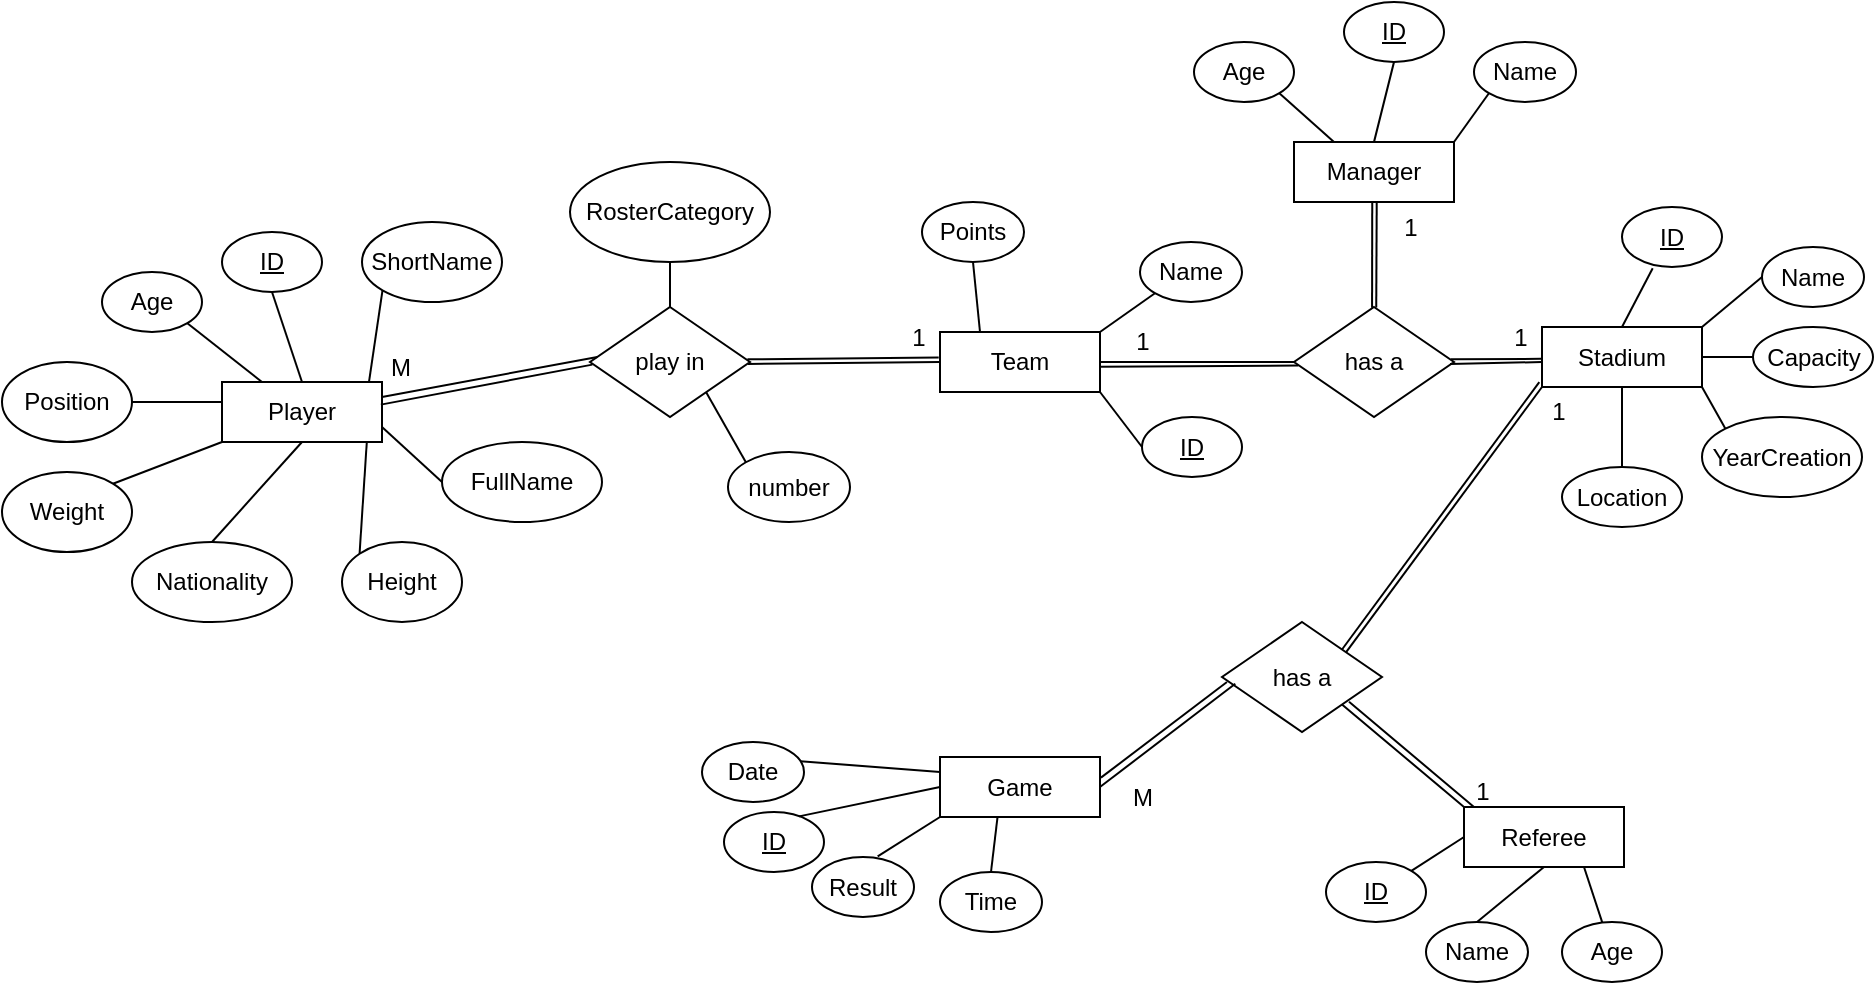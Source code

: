 <mxfile version="26.1.1">
  <diagram id="C5RBs43oDa-KdzZeNtuy" name="Page-1">
    <mxGraphModel dx="1395" dy="653" grid="1" gridSize="10" guides="1" tooltips="1" connect="1" arrows="1" fold="1" page="1" pageScale="1" pageWidth="827" pageHeight="1169" math="0" shadow="0">
      <root>
        <mxCell id="WIyWlLk6GJQsqaUBKTNV-0" />
        <mxCell id="WIyWlLk6GJQsqaUBKTNV-1" parent="WIyWlLk6GJQsqaUBKTNV-0" />
        <mxCell id="VCkYvAJSFD96SRJC9dSR-2" value="Player" style="rounded=0;whiteSpace=wrap;html=1;" parent="WIyWlLk6GJQsqaUBKTNV-1" vertex="1">
          <mxGeometry x="150" y="300" width="80" height="30" as="geometry" />
        </mxCell>
        <mxCell id="VCkYvAJSFD96SRJC9dSR-3" value="Team" style="rounded=0;whiteSpace=wrap;html=1;" parent="WIyWlLk6GJQsqaUBKTNV-1" vertex="1">
          <mxGeometry x="509" y="275" width="80" height="30" as="geometry" />
        </mxCell>
        <mxCell id="VCkYvAJSFD96SRJC9dSR-5" value="Stadium" style="rounded=0;whiteSpace=wrap;html=1;" parent="WIyWlLk6GJQsqaUBKTNV-1" vertex="1">
          <mxGeometry x="810" y="272.5" width="80" height="30" as="geometry" />
        </mxCell>
        <mxCell id="VCkYvAJSFD96SRJC9dSR-6" value="Referee" style="rounded=0;whiteSpace=wrap;html=1;" parent="WIyWlLk6GJQsqaUBKTNV-1" vertex="1">
          <mxGeometry x="771" y="512.5" width="80" height="30" as="geometry" />
        </mxCell>
        <mxCell id="VCkYvAJSFD96SRJC9dSR-7" value="Manager" style="rounded=0;whiteSpace=wrap;html=1;" parent="WIyWlLk6GJQsqaUBKTNV-1" vertex="1">
          <mxGeometry x="686" y="180" width="80" height="30" as="geometry" />
        </mxCell>
        <mxCell id="VCkYvAJSFD96SRJC9dSR-8" value="&lt;u&gt;ID&lt;/u&gt;" style="ellipse;whiteSpace=wrap;html=1;" parent="WIyWlLk6GJQsqaUBKTNV-1" vertex="1">
          <mxGeometry x="150" y="225" width="50" height="30" as="geometry" />
        </mxCell>
        <mxCell id="VCkYvAJSFD96SRJC9dSR-9" value="ShortName" style="ellipse;whiteSpace=wrap;html=1;" parent="WIyWlLk6GJQsqaUBKTNV-1" vertex="1">
          <mxGeometry x="220" y="220" width="70" height="40" as="geometry" />
        </mxCell>
        <mxCell id="VCkYvAJSFD96SRJC9dSR-10" value="FullName" style="ellipse;whiteSpace=wrap;html=1;" parent="WIyWlLk6GJQsqaUBKTNV-1" vertex="1">
          <mxGeometry x="260" y="330" width="80" height="40" as="geometry" />
        </mxCell>
        <mxCell id="VCkYvAJSFD96SRJC9dSR-11" value="Height" style="ellipse;whiteSpace=wrap;html=1;" parent="WIyWlLk6GJQsqaUBKTNV-1" vertex="1">
          <mxGeometry x="210" y="380" width="60" height="40" as="geometry" />
        </mxCell>
        <mxCell id="VCkYvAJSFD96SRJC9dSR-12" value="Position" style="ellipse;whiteSpace=wrap;html=1;" parent="WIyWlLk6GJQsqaUBKTNV-1" vertex="1">
          <mxGeometry x="40" y="290" width="65" height="40" as="geometry" />
        </mxCell>
        <mxCell id="VCkYvAJSFD96SRJC9dSR-13" value="Nationality" style="ellipse;whiteSpace=wrap;html=1;" parent="WIyWlLk6GJQsqaUBKTNV-1" vertex="1">
          <mxGeometry x="105" y="380" width="80" height="40" as="geometry" />
        </mxCell>
        <mxCell id="VCkYvAJSFD96SRJC9dSR-14" value="Age" style="ellipse;whiteSpace=wrap;html=1;" parent="WIyWlLk6GJQsqaUBKTNV-1" vertex="1">
          <mxGeometry x="90" y="245" width="50" height="30" as="geometry" />
        </mxCell>
        <mxCell id="VCkYvAJSFD96SRJC9dSR-15" value="Weight" style="ellipse;whiteSpace=wrap;html=1;" parent="WIyWlLk6GJQsqaUBKTNV-1" vertex="1">
          <mxGeometry x="40" y="345" width="65" height="40" as="geometry" />
        </mxCell>
        <mxCell id="VCkYvAJSFD96SRJC9dSR-16" value="" style="endArrow=none;html=1;rounded=0;entryX=1;entryY=1;entryDx=0;entryDy=0;" parent="WIyWlLk6GJQsqaUBKTNV-1" target="VCkYvAJSFD96SRJC9dSR-14" edge="1">
          <mxGeometry width="50" height="50" relative="1" as="geometry">
            <mxPoint x="170" y="300" as="sourcePoint" />
            <mxPoint x="410" y="400" as="targetPoint" />
          </mxGeometry>
        </mxCell>
        <mxCell id="VCkYvAJSFD96SRJC9dSR-18" value="" style="endArrow=none;html=1;rounded=0;entryX=0.5;entryY=1;entryDx=0;entryDy=0;exitX=0.5;exitY=0;exitDx=0;exitDy=0;" parent="WIyWlLk6GJQsqaUBKTNV-1" source="VCkYvAJSFD96SRJC9dSR-2" target="VCkYvAJSFD96SRJC9dSR-8" edge="1">
          <mxGeometry width="50" height="50" relative="1" as="geometry">
            <mxPoint x="360" y="450" as="sourcePoint" />
            <mxPoint x="410" y="400" as="targetPoint" />
          </mxGeometry>
        </mxCell>
        <mxCell id="VCkYvAJSFD96SRJC9dSR-20" value="" style="endArrow=none;html=1;rounded=0;entryX=1;entryY=0.5;entryDx=0;entryDy=0;" parent="WIyWlLk6GJQsqaUBKTNV-1" target="VCkYvAJSFD96SRJC9dSR-12" edge="1">
          <mxGeometry width="50" height="50" relative="1" as="geometry">
            <mxPoint x="150" y="310" as="sourcePoint" />
            <mxPoint x="143" y="281" as="targetPoint" />
          </mxGeometry>
        </mxCell>
        <mxCell id="VCkYvAJSFD96SRJC9dSR-21" value="" style="endArrow=none;html=1;rounded=0;entryX=1;entryY=0;entryDx=0;entryDy=0;exitX=0;exitY=1;exitDx=0;exitDy=0;" parent="WIyWlLk6GJQsqaUBKTNV-1" source="VCkYvAJSFD96SRJC9dSR-2" target="VCkYvAJSFD96SRJC9dSR-15" edge="1">
          <mxGeometry width="50" height="50" relative="1" as="geometry">
            <mxPoint x="190" y="320" as="sourcePoint" />
            <mxPoint x="153" y="291" as="targetPoint" />
          </mxGeometry>
        </mxCell>
        <mxCell id="VCkYvAJSFD96SRJC9dSR-22" value="" style="endArrow=none;html=1;rounded=0;entryX=0.5;entryY=0;entryDx=0;entryDy=0;exitX=0.5;exitY=1;exitDx=0;exitDy=0;" parent="WIyWlLk6GJQsqaUBKTNV-1" source="VCkYvAJSFD96SRJC9dSR-2" target="VCkYvAJSFD96SRJC9dSR-13" edge="1">
          <mxGeometry width="50" height="50" relative="1" as="geometry">
            <mxPoint x="200" y="330" as="sourcePoint" />
            <mxPoint x="163" y="301" as="targetPoint" />
          </mxGeometry>
        </mxCell>
        <mxCell id="VCkYvAJSFD96SRJC9dSR-23" value="" style="endArrow=none;html=1;rounded=0;entryX=0.905;entryY=0.999;entryDx=0;entryDy=0;entryPerimeter=0;exitX=0;exitY=0;exitDx=0;exitDy=0;" parent="WIyWlLk6GJQsqaUBKTNV-1" source="VCkYvAJSFD96SRJC9dSR-11" target="VCkYvAJSFD96SRJC9dSR-2" edge="1">
          <mxGeometry width="50" height="50" relative="1" as="geometry">
            <mxPoint x="210" y="340" as="sourcePoint" />
            <mxPoint x="173" y="311" as="targetPoint" />
          </mxGeometry>
        </mxCell>
        <mxCell id="VCkYvAJSFD96SRJC9dSR-24" value="" style="endArrow=none;html=1;rounded=0;entryX=1;entryY=0.75;entryDx=0;entryDy=0;exitX=0;exitY=0.5;exitDx=0;exitDy=0;" parent="WIyWlLk6GJQsqaUBKTNV-1" source="VCkYvAJSFD96SRJC9dSR-10" target="VCkYvAJSFD96SRJC9dSR-2" edge="1">
          <mxGeometry width="50" height="50" relative="1" as="geometry">
            <mxPoint x="220" y="350" as="sourcePoint" />
            <mxPoint x="183" y="321" as="targetPoint" />
          </mxGeometry>
        </mxCell>
        <mxCell id="VCkYvAJSFD96SRJC9dSR-25" value="" style="endArrow=none;html=1;rounded=0;exitX=0;exitY=1;exitDx=0;exitDy=0;entryX=0.919;entryY=-0.006;entryDx=0;entryDy=0;entryPerimeter=0;" parent="WIyWlLk6GJQsqaUBKTNV-1" source="VCkYvAJSFD96SRJC9dSR-9" target="VCkYvAJSFD96SRJC9dSR-2" edge="1">
          <mxGeometry width="50" height="50" relative="1" as="geometry">
            <mxPoint x="230" y="360" as="sourcePoint" />
            <mxPoint x="210" y="298" as="targetPoint" />
          </mxGeometry>
        </mxCell>
        <mxCell id="VCkYvAJSFD96SRJC9dSR-26" value="&lt;u&gt;ID&lt;/u&gt;" style="ellipse;whiteSpace=wrap;html=1;" parent="WIyWlLk6GJQsqaUBKTNV-1" vertex="1">
          <mxGeometry x="610" y="317.5" width="50" height="30" as="geometry" />
        </mxCell>
        <mxCell id="VCkYvAJSFD96SRJC9dSR-27" value="Name" style="ellipse;whiteSpace=wrap;html=1;" parent="WIyWlLk6GJQsqaUBKTNV-1" vertex="1">
          <mxGeometry x="609" y="230" width="51" height="30" as="geometry" />
        </mxCell>
        <mxCell id="VCkYvAJSFD96SRJC9dSR-28" value="Points" style="ellipse;whiteSpace=wrap;html=1;" parent="WIyWlLk6GJQsqaUBKTNV-1" vertex="1">
          <mxGeometry x="500" y="210" width="51" height="30" as="geometry" />
        </mxCell>
        <mxCell id="VCkYvAJSFD96SRJC9dSR-30" value="" style="endArrow=none;html=1;rounded=0;entryX=0.5;entryY=1;entryDx=0;entryDy=0;exitX=0.25;exitY=0;exitDx=0;exitDy=0;" parent="WIyWlLk6GJQsqaUBKTNV-1" source="VCkYvAJSFD96SRJC9dSR-3" target="VCkYvAJSFD96SRJC9dSR-28" edge="1">
          <mxGeometry width="50" height="50" relative="1" as="geometry">
            <mxPoint x="459" y="450" as="sourcePoint" />
            <mxPoint x="509" y="400" as="targetPoint" />
          </mxGeometry>
        </mxCell>
        <mxCell id="VCkYvAJSFD96SRJC9dSR-31" value="" style="endArrow=none;html=1;rounded=0;entryX=0;entryY=1;entryDx=0;entryDy=0;exitX=1;exitY=0;exitDx=0;exitDy=0;" parent="WIyWlLk6GJQsqaUBKTNV-1" source="VCkYvAJSFD96SRJC9dSR-3" target="VCkYvAJSFD96SRJC9dSR-27" edge="1">
          <mxGeometry width="50" height="50" relative="1" as="geometry">
            <mxPoint x="539" y="285" as="sourcePoint" />
            <mxPoint x="517" y="255" as="targetPoint" />
          </mxGeometry>
        </mxCell>
        <mxCell id="VCkYvAJSFD96SRJC9dSR-32" value="" style="endArrow=none;html=1;rounded=0;entryX=1;entryY=1;entryDx=0;entryDy=0;exitX=0;exitY=0.5;exitDx=0;exitDy=0;exitPerimeter=0;" parent="WIyWlLk6GJQsqaUBKTNV-1" source="VCkYvAJSFD96SRJC9dSR-26" target="VCkYvAJSFD96SRJC9dSR-3" edge="1">
          <mxGeometry width="50" height="50" relative="1" as="geometry">
            <mxPoint x="549" y="295" as="sourcePoint" />
            <mxPoint x="527" y="265" as="targetPoint" />
          </mxGeometry>
        </mxCell>
        <mxCell id="VCkYvAJSFD96SRJC9dSR-38" value="&lt;u&gt;ID&lt;/u&gt;" style="ellipse;whiteSpace=wrap;html=1;" parent="WIyWlLk6GJQsqaUBKTNV-1" vertex="1">
          <mxGeometry x="850" y="212.5" width="50" height="30" as="geometry" />
        </mxCell>
        <mxCell id="VCkYvAJSFD96SRJC9dSR-41" value="" style="endArrow=none;html=1;rounded=0;entryX=0.307;entryY=1.022;entryDx=0;entryDy=0;exitX=0.5;exitY=0;exitDx=0;exitDy=0;entryPerimeter=0;" parent="WIyWlLk6GJQsqaUBKTNV-1" source="VCkYvAJSFD96SRJC9dSR-5" target="VCkYvAJSFD96SRJC9dSR-38" edge="1">
          <mxGeometry width="50" height="50" relative="1" as="geometry">
            <mxPoint x="727" y="237.5" as="sourcePoint" />
            <mxPoint x="710" y="187.5" as="targetPoint" />
          </mxGeometry>
        </mxCell>
        <mxCell id="VCkYvAJSFD96SRJC9dSR-42" value="Name" style="ellipse;whiteSpace=wrap;html=1;" parent="WIyWlLk6GJQsqaUBKTNV-1" vertex="1">
          <mxGeometry x="920" y="232.5" width="51" height="30" as="geometry" />
        </mxCell>
        <mxCell id="VCkYvAJSFD96SRJC9dSR-43" value="" style="endArrow=none;html=1;rounded=0;exitX=1;exitY=0;exitDx=0;exitDy=0;" parent="WIyWlLk6GJQsqaUBKTNV-1" source="VCkYvAJSFD96SRJC9dSR-5" edge="1">
          <mxGeometry width="50" height="50" relative="1" as="geometry">
            <mxPoint x="890" y="287.5" as="sourcePoint" />
            <mxPoint x="920" y="247.5" as="targetPoint" />
          </mxGeometry>
        </mxCell>
        <mxCell id="VCkYvAJSFD96SRJC9dSR-46" value="Capacity" style="ellipse;whiteSpace=wrap;html=1;" parent="WIyWlLk6GJQsqaUBKTNV-1" vertex="1">
          <mxGeometry x="915.5" y="272.5" width="60" height="30" as="geometry" />
        </mxCell>
        <mxCell id="VCkYvAJSFD96SRJC9dSR-47" value="" style="endArrow=none;html=1;rounded=0;entryX=0;entryY=0.5;entryDx=0;entryDy=0;exitX=1;exitY=0.5;exitDx=0;exitDy=0;" parent="WIyWlLk6GJQsqaUBKTNV-1" source="VCkYvAJSFD96SRJC9dSR-5" target="VCkYvAJSFD96SRJC9dSR-46" edge="1">
          <mxGeometry width="50" height="50" relative="1" as="geometry">
            <mxPoint x="882" y="305.5" as="sourcePoint" />
            <mxPoint x="855" y="303.5" as="targetPoint" />
          </mxGeometry>
        </mxCell>
        <mxCell id="VCkYvAJSFD96SRJC9dSR-49" value="YearCreation" style="ellipse;whiteSpace=wrap;html=1;" parent="WIyWlLk6GJQsqaUBKTNV-1" vertex="1">
          <mxGeometry x="890" y="317.5" width="80" height="40" as="geometry" />
        </mxCell>
        <mxCell id="VCkYvAJSFD96SRJC9dSR-50" value="Location" style="ellipse;whiteSpace=wrap;html=1;" parent="WIyWlLk6GJQsqaUBKTNV-1" vertex="1">
          <mxGeometry x="820" y="342.5" width="60" height="30" as="geometry" />
        </mxCell>
        <mxCell id="VCkYvAJSFD96SRJC9dSR-51" value="" style="endArrow=none;html=1;rounded=0;entryX=0;entryY=0;entryDx=0;entryDy=0;exitX=1;exitY=1;exitDx=0;exitDy=0;" parent="WIyWlLk6GJQsqaUBKTNV-1" source="VCkYvAJSFD96SRJC9dSR-5" target="VCkYvAJSFD96SRJC9dSR-49" edge="1">
          <mxGeometry width="50" height="50" relative="1" as="geometry">
            <mxPoint x="900" y="297.5" as="sourcePoint" />
            <mxPoint x="926" y="297.5" as="targetPoint" />
          </mxGeometry>
        </mxCell>
        <mxCell id="VCkYvAJSFD96SRJC9dSR-52" value="" style="endArrow=none;html=1;rounded=0;entryX=0.5;entryY=0;entryDx=0;entryDy=0;exitX=0.5;exitY=1;exitDx=0;exitDy=0;" parent="WIyWlLk6GJQsqaUBKTNV-1" source="VCkYvAJSFD96SRJC9dSR-5" target="VCkYvAJSFD96SRJC9dSR-50" edge="1">
          <mxGeometry width="50" height="50" relative="1" as="geometry">
            <mxPoint x="910" y="307.5" as="sourcePoint" />
            <mxPoint x="936" y="307.5" as="targetPoint" />
          </mxGeometry>
        </mxCell>
        <mxCell id="VCkYvAJSFD96SRJC9dSR-57" value="&lt;u&gt;ID&lt;/u&gt;" style="ellipse;whiteSpace=wrap;html=1;" parent="WIyWlLk6GJQsqaUBKTNV-1" vertex="1">
          <mxGeometry x="702" y="540" width="50" height="30" as="geometry" />
        </mxCell>
        <mxCell id="VCkYvAJSFD96SRJC9dSR-58" value="Name" style="ellipse;whiteSpace=wrap;html=1;" parent="WIyWlLk6GJQsqaUBKTNV-1" vertex="1">
          <mxGeometry x="752" y="570" width="51" height="30" as="geometry" />
        </mxCell>
        <mxCell id="VCkYvAJSFD96SRJC9dSR-59" value="Age" style="ellipse;whiteSpace=wrap;html=1;" parent="WIyWlLk6GJQsqaUBKTNV-1" vertex="1">
          <mxGeometry x="820" y="570" width="50" height="30" as="geometry" />
        </mxCell>
        <mxCell id="VCkYvAJSFD96SRJC9dSR-60" value="" style="endArrow=none;html=1;rounded=0;entryX=0;entryY=0.5;entryDx=0;entryDy=0;exitX=1;exitY=0;exitDx=0;exitDy=0;" parent="WIyWlLk6GJQsqaUBKTNV-1" source="VCkYvAJSFD96SRJC9dSR-57" target="VCkYvAJSFD96SRJC9dSR-6" edge="1">
          <mxGeometry width="50" height="50" relative="1" as="geometry">
            <mxPoint x="661" y="440" as="sourcePoint" />
            <mxPoint x="681" y="390" as="targetPoint" />
          </mxGeometry>
        </mxCell>
        <mxCell id="VCkYvAJSFD96SRJC9dSR-61" value="" style="endArrow=none;html=1;rounded=0;entryX=0.5;entryY=1;entryDx=0;entryDy=0;exitX=0.5;exitY=0;exitDx=0;exitDy=0;" parent="WIyWlLk6GJQsqaUBKTNV-1" source="VCkYvAJSFD96SRJC9dSR-58" target="VCkYvAJSFD96SRJC9dSR-6" edge="1">
          <mxGeometry width="50" height="50" relative="1" as="geometry">
            <mxPoint x="671" y="450" as="sourcePoint" />
            <mxPoint x="691" y="400" as="targetPoint" />
          </mxGeometry>
        </mxCell>
        <mxCell id="VCkYvAJSFD96SRJC9dSR-62" value="" style="endArrow=none;html=1;rounded=0;entryX=0.75;entryY=1;entryDx=0;entryDy=0;" parent="WIyWlLk6GJQsqaUBKTNV-1" source="VCkYvAJSFD96SRJC9dSR-59" target="VCkYvAJSFD96SRJC9dSR-6" edge="1">
          <mxGeometry width="50" height="50" relative="1" as="geometry">
            <mxPoint x="681" y="460" as="sourcePoint" />
            <mxPoint x="832" y="550" as="targetPoint" />
          </mxGeometry>
        </mxCell>
        <mxCell id="VCkYvAJSFD96SRJC9dSR-63" value="&lt;u&gt;ID&lt;/u&gt;" style="ellipse;whiteSpace=wrap;html=1;" parent="WIyWlLk6GJQsqaUBKTNV-1" vertex="1">
          <mxGeometry x="711" y="110" width="50" height="30" as="geometry" />
        </mxCell>
        <mxCell id="VCkYvAJSFD96SRJC9dSR-64" value="Name" style="ellipse;whiteSpace=wrap;html=1;" parent="WIyWlLk6GJQsqaUBKTNV-1" vertex="1">
          <mxGeometry x="776" y="130" width="51" height="30" as="geometry" />
        </mxCell>
        <mxCell id="VCkYvAJSFD96SRJC9dSR-65" value="Age" style="ellipse;whiteSpace=wrap;html=1;" parent="WIyWlLk6GJQsqaUBKTNV-1" vertex="1">
          <mxGeometry x="636" y="130" width="50" height="30" as="geometry" />
        </mxCell>
        <mxCell id="VCkYvAJSFD96SRJC9dSR-66" value="" style="endArrow=none;html=1;rounded=0;entryX=0.25;entryY=0;entryDx=0;entryDy=0;exitX=1;exitY=1;exitDx=0;exitDy=0;" parent="WIyWlLk6GJQsqaUBKTNV-1" source="VCkYvAJSFD96SRJC9dSR-65" target="VCkYvAJSFD96SRJC9dSR-7" edge="1">
          <mxGeometry width="50" height="50" relative="1" as="geometry">
            <mxPoint x="786" y="345" as="sourcePoint" />
            <mxPoint x="814" y="326" as="targetPoint" />
          </mxGeometry>
        </mxCell>
        <mxCell id="VCkYvAJSFD96SRJC9dSR-67" value="" style="endArrow=none;html=1;rounded=0;entryX=0.5;entryY=1;entryDx=0;entryDy=0;exitX=0.5;exitY=0;exitDx=0;exitDy=0;" parent="WIyWlLk6GJQsqaUBKTNV-1" source="VCkYvAJSFD96SRJC9dSR-7" target="VCkYvAJSFD96SRJC9dSR-63" edge="1">
          <mxGeometry width="50" height="50" relative="1" as="geometry">
            <mxPoint x="796" y="355" as="sourcePoint" />
            <mxPoint x="824" y="336" as="targetPoint" />
          </mxGeometry>
        </mxCell>
        <mxCell id="VCkYvAJSFD96SRJC9dSR-68" value="" style="endArrow=none;html=1;rounded=0;entryX=0;entryY=1;entryDx=0;entryDy=0;exitX=1;exitY=0;exitDx=0;exitDy=0;" parent="WIyWlLk6GJQsqaUBKTNV-1" source="VCkYvAJSFD96SRJC9dSR-7" target="VCkYvAJSFD96SRJC9dSR-64" edge="1">
          <mxGeometry width="50" height="50" relative="1" as="geometry">
            <mxPoint x="806" y="365" as="sourcePoint" />
            <mxPoint x="834" y="346" as="targetPoint" />
          </mxGeometry>
        </mxCell>
        <mxCell id="VCkYvAJSFD96SRJC9dSR-69" value="play in" style="rhombus;whiteSpace=wrap;html=1;" parent="WIyWlLk6GJQsqaUBKTNV-1" vertex="1">
          <mxGeometry x="334" y="262.5" width="80" height="55" as="geometry" />
        </mxCell>
        <mxCell id="VCkYvAJSFD96SRJC9dSR-70" value="" style="endArrow=none;html=1;rounded=0;entryX=0.046;entryY=0.454;entryDx=0;entryDy=0;exitX=1;exitY=0.25;exitDx=0;exitDy=0;entryPerimeter=0;" parent="WIyWlLk6GJQsqaUBKTNV-1" source="VCkYvAJSFD96SRJC9dSR-2" target="VCkYvAJSFD96SRJC9dSR-69" edge="1">
          <mxGeometry width="50" height="50" relative="1" as="geometry">
            <mxPoint x="370" y="390" as="sourcePoint" />
            <mxPoint x="420" y="340" as="targetPoint" />
          </mxGeometry>
        </mxCell>
        <mxCell id="VCkYvAJSFD96SRJC9dSR-71" value="" style="endArrow=none;html=1;rounded=0;entryX=-0.008;entryY=0.425;entryDx=0;entryDy=0;exitX=0.984;exitY=0.476;exitDx=0;exitDy=0;exitPerimeter=0;entryPerimeter=0;" parent="WIyWlLk6GJQsqaUBKTNV-1" source="VCkYvAJSFD96SRJC9dSR-69" target="VCkYvAJSFD96SRJC9dSR-3" edge="1">
          <mxGeometry width="50" height="50" relative="1" as="geometry">
            <mxPoint x="240" y="318" as="sourcePoint" />
            <mxPoint x="380" y="300" as="targetPoint" />
          </mxGeometry>
        </mxCell>
        <mxCell id="VCkYvAJSFD96SRJC9dSR-72" value="M" style="text;html=1;align=center;verticalAlign=middle;whiteSpace=wrap;rounded=0;" parent="WIyWlLk6GJQsqaUBKTNV-1" vertex="1">
          <mxGeometry x="230" y="285" width="19" height="15" as="geometry" />
        </mxCell>
        <mxCell id="VCkYvAJSFD96SRJC9dSR-75" value="1" style="text;html=1;align=center;verticalAlign=middle;whiteSpace=wrap;rounded=0;" parent="WIyWlLk6GJQsqaUBKTNV-1" vertex="1">
          <mxGeometry x="489" y="270" width="19" height="15" as="geometry" />
        </mxCell>
        <mxCell id="VCkYvAJSFD96SRJC9dSR-77" value="" style="endArrow=none;html=1;rounded=0;entryX=0.5;entryY=0;entryDx=0;entryDy=0;" parent="WIyWlLk6GJQsqaUBKTNV-1" target="VCkYvAJSFD96SRJC9dSR-69" edge="1">
          <mxGeometry width="50" height="50" relative="1" as="geometry">
            <mxPoint x="374" y="240" as="sourcePoint" />
            <mxPoint x="234" y="310" as="targetPoint" />
          </mxGeometry>
        </mxCell>
        <mxCell id="VCkYvAJSFD96SRJC9dSR-78" value="RosterCategory" style="ellipse;whiteSpace=wrap;html=1;" parent="WIyWlLk6GJQsqaUBKTNV-1" vertex="1">
          <mxGeometry x="324" y="190" width="100" height="50" as="geometry" />
        </mxCell>
        <mxCell id="VCkYvAJSFD96SRJC9dSR-79" value="number" style="ellipse;whiteSpace=wrap;html=1;" parent="WIyWlLk6GJQsqaUBKTNV-1" vertex="1">
          <mxGeometry x="403" y="335" width="61" height="35" as="geometry" />
        </mxCell>
        <mxCell id="VCkYvAJSFD96SRJC9dSR-80" value="" style="endArrow=none;html=1;rounded=0;exitX=0;exitY=0;exitDx=0;exitDy=0;entryX=0.726;entryY=0.776;entryDx=0;entryDy=0;entryPerimeter=0;" parent="WIyWlLk6GJQsqaUBKTNV-1" source="VCkYvAJSFD96SRJC9dSR-79" target="VCkYvAJSFD96SRJC9dSR-69" edge="1">
          <mxGeometry width="50" height="50" relative="1" as="geometry">
            <mxPoint x="384" y="250" as="sourcePoint" />
            <mxPoint x="387" y="300" as="targetPoint" />
          </mxGeometry>
        </mxCell>
        <mxCell id="VCkYvAJSFD96SRJC9dSR-81" value="has a" style="rhombus;whiteSpace=wrap;html=1;" parent="WIyWlLk6GJQsqaUBKTNV-1" vertex="1">
          <mxGeometry x="686" y="262.5" width="80" height="55" as="geometry" />
        </mxCell>
        <mxCell id="VCkYvAJSFD96SRJC9dSR-82" value="" style="endArrow=none;html=1;rounded=0;entryX=0;entryY=0.5;entryDx=0;entryDy=0;exitX=1;exitY=0.5;exitDx=0;exitDy=0;" parent="WIyWlLk6GJQsqaUBKTNV-1" source="VCkYvAJSFD96SRJC9dSR-3" target="VCkYvAJSFD96SRJC9dSR-81" edge="1">
          <mxGeometry width="50" height="50" relative="1" as="geometry">
            <mxPoint x="550" y="360" as="sourcePoint" />
            <mxPoint x="600" y="310" as="targetPoint" />
          </mxGeometry>
        </mxCell>
        <mxCell id="VCkYvAJSFD96SRJC9dSR-83" value="" style="endArrow=none;html=1;rounded=0;entryX=-0.006;entryY=0.53;entryDx=0;entryDy=0;exitX=0.98;exitY=0.476;exitDx=0;exitDy=0;entryPerimeter=0;exitPerimeter=0;" parent="WIyWlLk6GJQsqaUBKTNV-1" source="VCkYvAJSFD96SRJC9dSR-81" target="VCkYvAJSFD96SRJC9dSR-5" edge="1">
          <mxGeometry width="50" height="50" relative="1" as="geometry">
            <mxPoint x="761.0" y="287.32" as="sourcePoint" />
            <mxPoint x="805" y="287.31" as="targetPoint" />
          </mxGeometry>
        </mxCell>
        <mxCell id="VCkYvAJSFD96SRJC9dSR-84" value="1" style="text;html=1;align=center;verticalAlign=middle;whiteSpace=wrap;rounded=0;" parent="WIyWlLk6GJQsqaUBKTNV-1" vertex="1">
          <mxGeometry x="600.5" y="272.5" width="19" height="15" as="geometry" />
        </mxCell>
        <mxCell id="VCkYvAJSFD96SRJC9dSR-86" value="1" style="text;html=1;align=center;verticalAlign=middle;whiteSpace=wrap;rounded=0;" parent="WIyWlLk6GJQsqaUBKTNV-1" vertex="1">
          <mxGeometry x="790" y="270" width="19" height="15" as="geometry" />
        </mxCell>
        <mxCell id="VCkYvAJSFD96SRJC9dSR-87" value="" style="endArrow=none;html=1;rounded=0;entryX=0.489;entryY=1.004;entryDx=0;entryDy=0;exitX=0.488;exitY=0.006;exitDx=0;exitDy=0;exitPerimeter=0;entryPerimeter=0;" parent="WIyWlLk6GJQsqaUBKTNV-1" source="VCkYvAJSFD96SRJC9dSR-81" target="VCkYvAJSFD96SRJC9dSR-7" edge="1">
          <mxGeometry width="50" height="50" relative="1" as="geometry">
            <mxPoint x="720" y="260" as="sourcePoint" />
            <mxPoint x="620" y="330" as="targetPoint" />
          </mxGeometry>
        </mxCell>
        <mxCell id="VCkYvAJSFD96SRJC9dSR-92" value="has a" style="rhombus;whiteSpace=wrap;html=1;" parent="WIyWlLk6GJQsqaUBKTNV-1" vertex="1">
          <mxGeometry x="650" y="420" width="80" height="55" as="geometry" />
        </mxCell>
        <mxCell id="VCkYvAJSFD96SRJC9dSR-93" value="" style="endArrow=none;html=1;rounded=0;entryX=1;entryY=1;entryDx=0;entryDy=0;exitX=0;exitY=0;exitDx=0;exitDy=0;" parent="WIyWlLk6GJQsqaUBKTNV-1" source="VCkYvAJSFD96SRJC9dSR-6" target="VCkYvAJSFD96SRJC9dSR-92" edge="1">
          <mxGeometry width="50" height="50" relative="1" as="geometry">
            <mxPoint x="857" y="534.5" as="sourcePoint" />
            <mxPoint x="952" y="534.5" as="targetPoint" />
          </mxGeometry>
        </mxCell>
        <mxCell id="VCkYvAJSFD96SRJC9dSR-95" value="1" style="text;html=1;align=center;verticalAlign=middle;whiteSpace=wrap;rounded=0;" parent="WIyWlLk6GJQsqaUBKTNV-1" vertex="1">
          <mxGeometry x="735" y="215" width="19" height="15" as="geometry" />
        </mxCell>
        <mxCell id="VCkYvAJSFD96SRJC9dSR-97" value="1" style="text;html=1;align=center;verticalAlign=middle;whiteSpace=wrap;rounded=0;" parent="WIyWlLk6GJQsqaUBKTNV-1" vertex="1">
          <mxGeometry x="771" y="497.5" width="19" height="15" as="geometry" />
        </mxCell>
        <mxCell id="VCkYvAJSFD96SRJC9dSR-99" value="" style="endArrow=none;html=1;rounded=0;exitX=1;exitY=0;exitDx=0;exitDy=0;entryX=-0.017;entryY=0.919;entryDx=0;entryDy=0;entryPerimeter=0;" parent="WIyWlLk6GJQsqaUBKTNV-1" source="VCkYvAJSFD96SRJC9dSR-92" target="VCkYvAJSFD96SRJC9dSR-5" edge="1">
          <mxGeometry width="50" height="50" relative="1" as="geometry">
            <mxPoint x="646" y="498" as="sourcePoint" />
            <mxPoint x="1062" y="400" as="targetPoint" />
          </mxGeometry>
        </mxCell>
        <mxCell id="VCkYvAJSFD96SRJC9dSR-100" value="1" style="text;html=1;align=center;verticalAlign=middle;whiteSpace=wrap;rounded=0;" parent="WIyWlLk6GJQsqaUBKTNV-1" vertex="1">
          <mxGeometry x="809" y="307.5" width="19" height="15" as="geometry" />
        </mxCell>
        <mxCell id="HWRajrZgxf9n0mv0pHAc-0" value="" style="endArrow=none;html=1;rounded=0;entryX=0.015;entryY=0.524;entryDx=0;entryDy=0;exitX=0.993;exitY=0.377;exitDx=0;exitDy=0;exitPerimeter=0;entryPerimeter=0;" parent="WIyWlLk6GJQsqaUBKTNV-1" source="VCkYvAJSFD96SRJC9dSR-2" target="VCkYvAJSFD96SRJC9dSR-69" edge="1">
          <mxGeometry width="50" height="50" relative="1" as="geometry">
            <mxPoint x="230" y="317.5" as="sourcePoint" />
            <mxPoint x="334" y="299.5" as="targetPoint" />
          </mxGeometry>
        </mxCell>
        <mxCell id="HWRajrZgxf9n0mv0pHAc-1" value="" style="endArrow=none;html=1;rounded=0;entryX=0;entryY=0.5;entryDx=0;entryDy=0;exitX=0.984;exitY=0.476;exitDx=0;exitDy=0;exitPerimeter=0;" parent="WIyWlLk6GJQsqaUBKTNV-1" target="VCkYvAJSFD96SRJC9dSR-3" edge="1">
          <mxGeometry width="50" height="50" relative="1" as="geometry">
            <mxPoint x="413" y="291" as="sourcePoint" />
            <mxPoint x="508" y="290" as="targetPoint" />
          </mxGeometry>
        </mxCell>
        <mxCell id="HWRajrZgxf9n0mv0pHAc-2" value="" style="endArrow=none;html=1;rounded=0;entryX=0.027;entryY=0.532;entryDx=0;entryDy=0;exitX=1;exitY=0.5;exitDx=0;exitDy=0;entryPerimeter=0;" parent="WIyWlLk6GJQsqaUBKTNV-1" target="VCkYvAJSFD96SRJC9dSR-81" edge="1">
          <mxGeometry width="50" height="50" relative="1" as="geometry">
            <mxPoint x="589" y="292.36" as="sourcePoint" />
            <mxPoint x="686" y="292.36" as="targetPoint" />
          </mxGeometry>
        </mxCell>
        <mxCell id="HWRajrZgxf9n0mv0pHAc-3" value="" style="endArrow=none;html=1;rounded=0;entryX=-0.006;entryY=0.53;entryDx=0;entryDy=0;exitX=0.98;exitY=0.476;exitDx=0;exitDy=0;entryPerimeter=0;exitPerimeter=0;" parent="WIyWlLk6GJQsqaUBKTNV-1" edge="1">
          <mxGeometry width="50" height="50" relative="1" as="geometry">
            <mxPoint x="764" y="291" as="sourcePoint" />
            <mxPoint x="810" y="290" as="targetPoint" />
          </mxGeometry>
        </mxCell>
        <mxCell id="HWRajrZgxf9n0mv0pHAc-4" value="" style="endArrow=none;html=1;rounded=0;entryX=0.517;entryY=1.002;entryDx=0;entryDy=0;exitX=0.514;exitY=0.004;exitDx=0;exitDy=0;exitPerimeter=0;entryPerimeter=0;" parent="WIyWlLk6GJQsqaUBKTNV-1" source="VCkYvAJSFD96SRJC9dSR-81" target="VCkYvAJSFD96SRJC9dSR-7" edge="1">
          <mxGeometry width="50" height="50" relative="1" as="geometry">
            <mxPoint x="727" y="260" as="sourcePoint" />
            <mxPoint x="725.98" y="210" as="targetPoint" />
          </mxGeometry>
        </mxCell>
        <mxCell id="HWRajrZgxf9n0mv0pHAc-6" value="" style="endArrow=none;html=1;rounded=0;exitX=0.776;exitY=0.274;exitDx=0;exitDy=0;exitPerimeter=0;entryX=0;entryY=1;entryDx=0;entryDy=0;" parent="WIyWlLk6GJQsqaUBKTNV-1" source="VCkYvAJSFD96SRJC9dSR-92" target="VCkYvAJSFD96SRJC9dSR-5" edge="1">
          <mxGeometry width="50" height="50" relative="1" as="geometry">
            <mxPoint x="639" y="436" as="sourcePoint" />
            <mxPoint x="1070" y="400" as="targetPoint" />
          </mxGeometry>
        </mxCell>
        <mxCell id="HWRajrZgxf9n0mv0pHAc-7" value="" style="endArrow=none;html=1;rounded=0;entryX=0.794;entryY=0.724;entryDx=0;entryDy=0;exitX=0.064;exitY=0.005;exitDx=0;exitDy=0;entryPerimeter=0;exitPerimeter=0;" parent="WIyWlLk6GJQsqaUBKTNV-1" source="VCkYvAJSFD96SRJC9dSR-6" target="VCkYvAJSFD96SRJC9dSR-92" edge="1">
          <mxGeometry width="50" height="50" relative="1" as="geometry">
            <mxPoint x="851" y="527.5" as="sourcePoint" />
            <mxPoint x="924" y="527.5" as="targetPoint" />
          </mxGeometry>
        </mxCell>
        <mxCell id="kgdyXNtzeL1dVhZRfAy7-0" value="Game" style="rounded=0;whiteSpace=wrap;html=1;" vertex="1" parent="WIyWlLk6GJQsqaUBKTNV-1">
          <mxGeometry x="509" y="487.5" width="80" height="30" as="geometry" />
        </mxCell>
        <mxCell id="kgdyXNtzeL1dVhZRfAy7-1" value="&lt;u&gt;ID&lt;/u&gt;" style="ellipse;whiteSpace=wrap;html=1;" vertex="1" parent="WIyWlLk6GJQsqaUBKTNV-1">
          <mxGeometry x="401" y="515" width="50" height="30" as="geometry" />
        </mxCell>
        <mxCell id="kgdyXNtzeL1dVhZRfAy7-2" value="Result" style="ellipse;whiteSpace=wrap;html=1;" vertex="1" parent="WIyWlLk6GJQsqaUBKTNV-1">
          <mxGeometry x="445" y="537.5" width="51" height="30" as="geometry" />
        </mxCell>
        <mxCell id="kgdyXNtzeL1dVhZRfAy7-3" value="Date" style="ellipse;whiteSpace=wrap;html=1;" vertex="1" parent="WIyWlLk6GJQsqaUBKTNV-1">
          <mxGeometry x="390" y="480" width="51" height="30" as="geometry" />
        </mxCell>
        <mxCell id="kgdyXNtzeL1dVhZRfAy7-4" value="Time" style="ellipse;whiteSpace=wrap;html=1;" vertex="1" parent="WIyWlLk6GJQsqaUBKTNV-1">
          <mxGeometry x="509" y="545" width="51" height="30" as="geometry" />
        </mxCell>
        <mxCell id="kgdyXNtzeL1dVhZRfAy7-5" value="" style="endArrow=none;html=1;rounded=0;exitX=0.36;exitY=0.99;exitDx=0;exitDy=0;exitPerimeter=0;entryX=0.5;entryY=0;entryDx=0;entryDy=0;" edge="1" parent="WIyWlLk6GJQsqaUBKTNV-1" source="kgdyXNtzeL1dVhZRfAy7-0" target="kgdyXNtzeL1dVhZRfAy7-4">
          <mxGeometry width="50" height="50" relative="1" as="geometry">
            <mxPoint x="653" y="597.5" as="sourcePoint" />
            <mxPoint x="547" y="537.5" as="targetPoint" />
          </mxGeometry>
        </mxCell>
        <mxCell id="kgdyXNtzeL1dVhZRfAy7-6" value="" style="endArrow=none;html=1;rounded=0;entryX=0;entryY=0.25;entryDx=0;entryDy=0;exitX=0.965;exitY=0.32;exitDx=0;exitDy=0;exitPerimeter=0;" edge="1" parent="WIyWlLk6GJQsqaUBKTNV-1" source="kgdyXNtzeL1dVhZRfAy7-3" target="kgdyXNtzeL1dVhZRfAy7-0">
          <mxGeometry width="50" height="50" relative="1" as="geometry">
            <mxPoint x="845" y="487.5" as="sourcePoint" />
            <mxPoint x="857" y="508.5" as="targetPoint" />
          </mxGeometry>
        </mxCell>
        <mxCell id="kgdyXNtzeL1dVhZRfAy7-7" value="" style="endArrow=none;html=1;rounded=0;entryX=0;entryY=0.5;entryDx=0;entryDy=0;exitX=0.75;exitY=0.073;exitDx=0;exitDy=0;exitPerimeter=0;" edge="1" parent="WIyWlLk6GJQsqaUBKTNV-1" source="kgdyXNtzeL1dVhZRfAy7-1" target="kgdyXNtzeL1dVhZRfAy7-0">
          <mxGeometry width="50" height="50" relative="1" as="geometry">
            <mxPoint x="855" y="497.5" as="sourcePoint" />
            <mxPoint x="867" y="518.5" as="targetPoint" />
          </mxGeometry>
        </mxCell>
        <mxCell id="kgdyXNtzeL1dVhZRfAy7-8" value="" style="endArrow=none;html=1;rounded=0;exitX=0.644;exitY=-0.01;exitDx=0;exitDy=0;entryX=0;entryY=1;entryDx=0;entryDy=0;exitPerimeter=0;" edge="1" parent="WIyWlLk6GJQsqaUBKTNV-1" source="kgdyXNtzeL1dVhZRfAy7-2" target="kgdyXNtzeL1dVhZRfAy7-0">
          <mxGeometry width="50" height="50" relative="1" as="geometry">
            <mxPoint x="865" y="507.5" as="sourcePoint" />
            <mxPoint x="584.5" y="517.5" as="targetPoint" />
          </mxGeometry>
        </mxCell>
        <mxCell id="kgdyXNtzeL1dVhZRfAy7-9" value="" style="endArrow=none;html=1;rounded=0;exitX=1.006;exitY=0.344;exitDx=0;exitDy=0;entryX=0.031;entryY=0.546;entryDx=0;entryDy=0;entryPerimeter=0;exitPerimeter=0;" edge="1" parent="WIyWlLk6GJQsqaUBKTNV-1" target="VCkYvAJSFD96SRJC9dSR-92" source="kgdyXNtzeL1dVhZRfAy7-0">
          <mxGeometry width="50" height="50" relative="1" as="geometry">
            <mxPoint x="589" y="442.16" as="sourcePoint" />
            <mxPoint x="650" y="450" as="targetPoint" />
          </mxGeometry>
        </mxCell>
        <mxCell id="kgdyXNtzeL1dVhZRfAy7-10" value="M" style="text;html=1;align=center;verticalAlign=middle;whiteSpace=wrap;rounded=0;" vertex="1" parent="WIyWlLk6GJQsqaUBKTNV-1">
          <mxGeometry x="600.5" y="500" width="19" height="15" as="geometry" />
        </mxCell>
        <mxCell id="kgdyXNtzeL1dVhZRfAy7-11" value="" style="endArrow=none;html=1;rounded=0;entryX=0.083;entryY=0.562;entryDx=0;entryDy=0;exitX=1;exitY=0.5;exitDx=0;exitDy=0;entryPerimeter=0;" edge="1" parent="WIyWlLk6GJQsqaUBKTNV-1" target="VCkYvAJSFD96SRJC9dSR-92" source="kgdyXNtzeL1dVhZRfAy7-0">
          <mxGeometry width="50" height="50" relative="1" as="geometry">
            <mxPoint x="589" y="447.37" as="sourcePoint" />
            <mxPoint x="658.58" y="447.16" as="targetPoint" />
          </mxGeometry>
        </mxCell>
      </root>
    </mxGraphModel>
  </diagram>
</mxfile>
